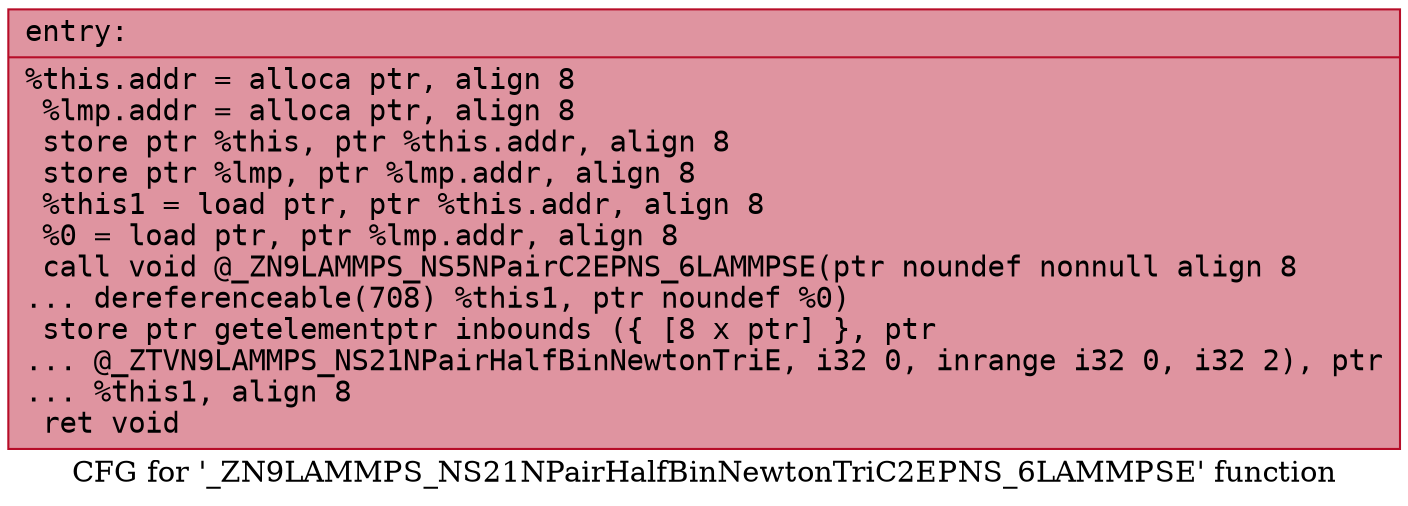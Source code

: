digraph "CFG for '_ZN9LAMMPS_NS21NPairHalfBinNewtonTriC2EPNS_6LAMMPSE' function" {
	label="CFG for '_ZN9LAMMPS_NS21NPairHalfBinNewtonTriC2EPNS_6LAMMPSE' function";

	Node0x55dd82f986b0 [shape=record,color="#b70d28ff", style=filled, fillcolor="#b70d2870" fontname="Courier",label="{entry:\l|  %this.addr = alloca ptr, align 8\l  %lmp.addr = alloca ptr, align 8\l  store ptr %this, ptr %this.addr, align 8\l  store ptr %lmp, ptr %lmp.addr, align 8\l  %this1 = load ptr, ptr %this.addr, align 8\l  %0 = load ptr, ptr %lmp.addr, align 8\l  call void @_ZN9LAMMPS_NS5NPairC2EPNS_6LAMMPSE(ptr noundef nonnull align 8\l... dereferenceable(708) %this1, ptr noundef %0)\l  store ptr getelementptr inbounds (\{ [8 x ptr] \}, ptr\l... @_ZTVN9LAMMPS_NS21NPairHalfBinNewtonTriE, i32 0, inrange i32 0, i32 2), ptr\l... %this1, align 8\l  ret void\l}"];
}

